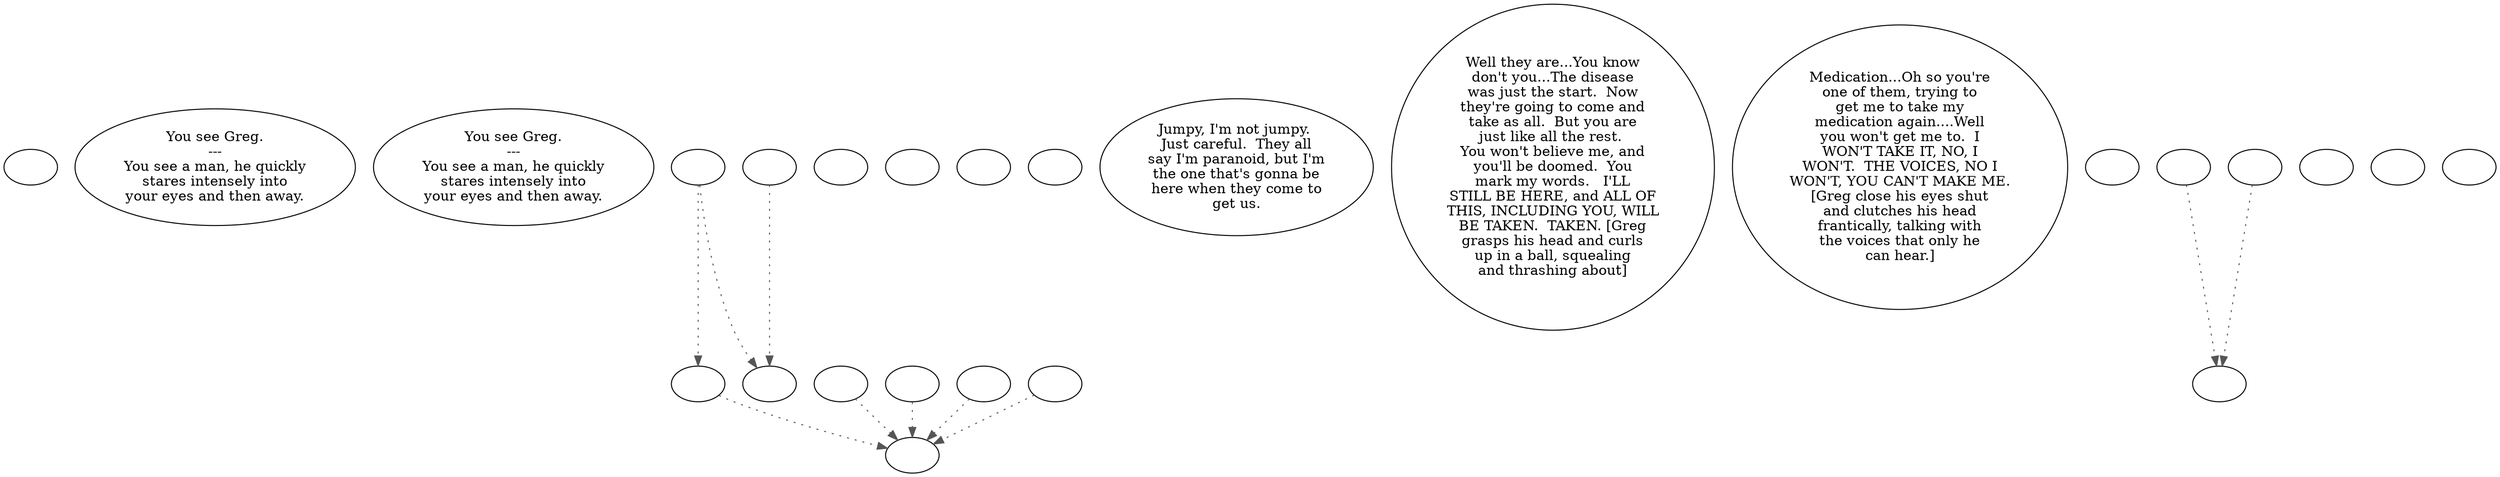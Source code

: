 digraph BYGREG {
  "Start" [style=filled       fillcolor="#FFFFFF"       color="#000000"]
  "Start" [label=""]
  "look_at_p_proc" [style=filled       fillcolor="#FFFFFF"       color="#000000"]
  "look_at_p_proc" [label="You see Greg.\n---\nYou see a man, he quickly\nstares intensely into\nyour eyes and then away."]
  "description_p_proc" [style=filled       fillcolor="#FFFFFF"       color="#000000"]
  "description_p_proc" [label="You see Greg.\n---\nYou see a man, he quickly\nstares intensely into\nyour eyes and then away."]
  "talk_p_proc" [style=filled       fillcolor="#FFFFFF"       color="#000000"]
  "talk_p_proc" -> "get_reaction" [style=dotted color="#555555"]
  "talk_p_proc" -> "BYGreg03" [style=dotted color="#555555"]
  "talk_p_proc" [label=""]
  "critter_p_proc" [style=filled       fillcolor="#FFFFFF"       color="#000000"]
  "critter_p_proc" [label=""]
  "damage_p_proc" [style=filled       fillcolor="#FFFFFF"       color="#000000"]
  "damage_p_proc" [label=""]
  "destroy_p_proc" [style=filled       fillcolor="#FFFFFF"       color="#000000"]
  "destroy_p_proc" [label=""]
  "pickup_p_proc" [style=filled       fillcolor="#FFFFFF"       color="#000000"]
  "pickup_p_proc" [label=""]
  "BYGreg03" [style=filled       fillcolor="#FFFFFF"       color="#000000"]
  "BYGreg03" [label=""]
  "BYGreg04" [style=filled       fillcolor="#FFFFFF"       color="#000000"]
  "BYGreg04" -> "BYGreg03" [style=dotted color="#555555"]
  "BYGreg04" [label=""]
  "BYGreg05" [style=filled       fillcolor="#FFFFFF"       color="#000000"]
  "BYGreg05" [label="Jumpy, I'm not jumpy. \nJust careful.  They all\nsay I'm paranoid, but I'm\nthe one that's gonna be\nhere when they come to\nget us."]
  "BYGreg06" [style=filled       fillcolor="#FFFFFF"       color="#000000"]
  "BYGreg06" [label="Well they are...You know\ndon't you...The disease\nwas just the start.  Now\nthey're going to come and\ntake as all.  But you are\njust like all the rest. \nYou won't believe me, and\nyou'll be doomed.  You\nmark my words.   I'LL\nSTILL BE HERE, and ALL OF\nTHIS, INCLUDING YOU, WILL\nBE TAKEN.  TAKEN. [Greg\ngrasps his head and curls\nup in a ball, squealing\nand thrashing about]"]
  "BYGreg07" [style=filled       fillcolor="#FFFFFF"       color="#000000"]
  "BYGreg07" [label="Medication...Oh so you're\none of them, trying to\nget me to take my\nmedication again....Well\nyou won't get me to.  I\nWON'T TAKE IT, NO, I\nWON'T.  THE VOICES, NO I\nWON'T, YOU CAN'T MAKE ME.\n[Greg close his eyes shut\nand clutches his head\nfrantically, talking with\nthe voices that only he\ncan hear.]"]
  "BYGregEnd" [style=filled       fillcolor="#FFFFFF"       color="#000000"]
  "BYGregEnd" [label=""]
  "get_reaction" [style=filled       fillcolor="#FFFFFF"       color="#000000"]
  "get_reaction" -> "ReactToLevel" [style=dotted color="#555555"]
  "get_reaction" [label=""]
  "ReactToLevel" [style=filled       fillcolor="#FFFFFF"       color="#000000"]
  "ReactToLevel" [label=""]
  "LevelToReact" [style=filled       fillcolor="#FFFFFF"       color="#000000"]
  "LevelToReact" [label=""]
  "UpReact" [style=filled       fillcolor="#FFFFFF"       color="#000000"]
  "UpReact" -> "ReactToLevel" [style=dotted color="#555555"]
  "UpReact" [label=""]
  "DownReact" [style=filled       fillcolor="#FFFFFF"       color="#000000"]
  "DownReact" -> "ReactToLevel" [style=dotted color="#555555"]
  "DownReact" [label=""]
  "BottomReact" [style=filled       fillcolor="#FFFFFF"       color="#000000"]
  "BottomReact" [label=""]
  "TopReact" [style=filled       fillcolor="#FFFFFF"       color="#000000"]
  "TopReact" [label=""]
  "BigUpReact" [style=filled       fillcolor="#FFFFFF"       color="#000000"]
  "BigUpReact" -> "ReactToLevel" [style=dotted color="#555555"]
  "BigUpReact" [label=""]
  "BigDownReact" [style=filled       fillcolor="#FFFFFF"       color="#000000"]
  "BigDownReact" -> "ReactToLevel" [style=dotted color="#555555"]
  "BigDownReact" [label=""]
  "UpReactLevel" [style=filled       fillcolor="#FFFFFF"       color="#000000"]
  "UpReactLevel" -> "LevelToReact" [style=dotted color="#555555"]
  "UpReactLevel" [label=""]
  "DownReactLevel" [style=filled       fillcolor="#FFFFFF"       color="#000000"]
  "DownReactLevel" -> "LevelToReact" [style=dotted color="#555555"]
  "DownReactLevel" [label=""]
  "Goodbyes" [style=filled       fillcolor="#FFFFFF"       color="#000000"]
  "Goodbyes" [label=""]
}